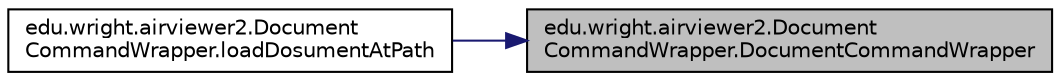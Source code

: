 digraph "edu.wright.airviewer2.DocumentCommandWrapper.DocumentCommandWrapper"
{
 // LATEX_PDF_SIZE
  edge [fontname="Helvetica",fontsize="10",labelfontname="Helvetica",labelfontsize="10"];
  node [fontname="Helvetica",fontsize="10",shape=record];
  rankdir="RL";
  Node2 [label="edu.wright.airviewer2.Document\lCommandWrapper.DocumentCommandWrapper",height=0.2,width=0.4,color="black", fillcolor="grey75", style="filled", fontcolor="black",tooltip=" "];
  Node2 -> Node3 [dir="back",color="midnightblue",fontsize="10",style="solid",fontname="Helvetica"];
  Node3 [label="edu.wright.airviewer2.Document\lCommandWrapper.loadDosumentAtPath",height=0.2,width=0.4,color="black", fillcolor="white", style="filled",URL="$classedu_1_1wright_1_1airviewer2_1_1_document_command_wrapper_aeaa5feb9d9e74e4d924820b6e3d3defe.html#aeaa5feb9d9e74e4d924820b6e3d3defe",tooltip="Reads information from the valid PDF file if any at aPath and returns a DocumentCommandWrapper instan..."];
}
